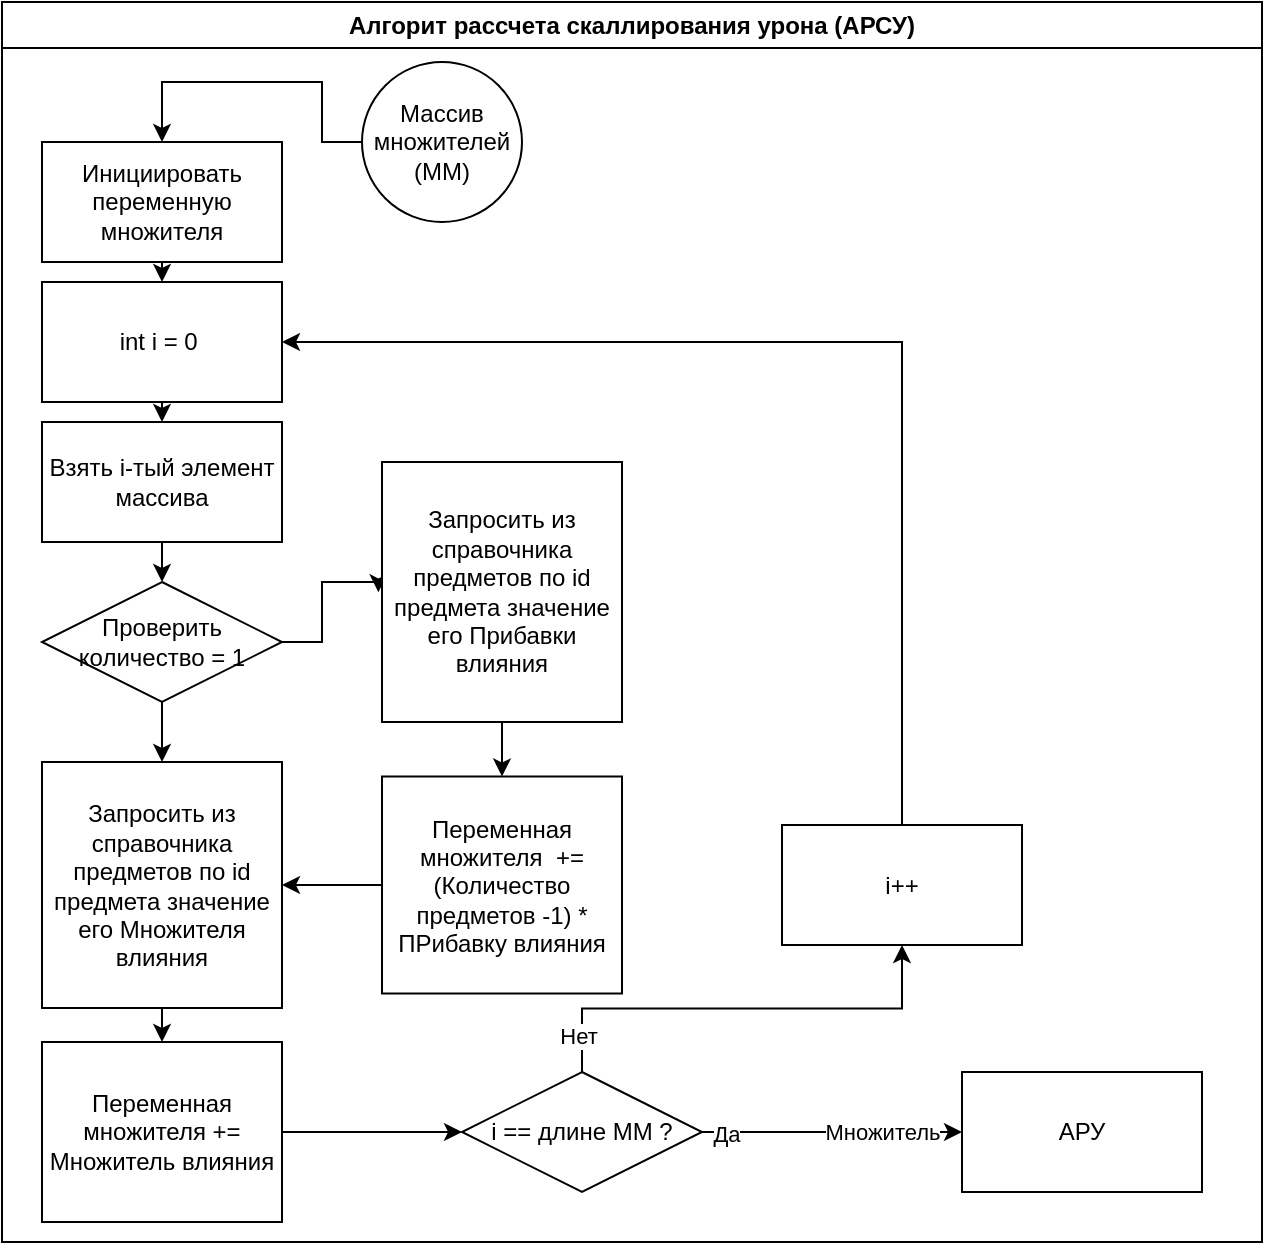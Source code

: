 <mxfile version="22.1.16" type="device">
  <diagram name="Страница — 1" id="R87gwawpsRX5DZW33Yvw">
    <mxGraphModel dx="1727" dy="-1315" grid="1" gridSize="10" guides="1" tooltips="1" connect="1" arrows="1" fold="1" page="1" pageScale="1" pageWidth="827" pageHeight="1169" math="0" shadow="0">
      <root>
        <mxCell id="0" />
        <mxCell id="1" parent="0" />
        <mxCell id="hZTHAR6i0K3fFT6IlkUh-271" value="Алгорит рассчета скаллирования урона (АРСУ)" style="swimlane;whiteSpace=wrap;html=1;" vertex="1" parent="1">
          <mxGeometry x="80" y="2420" width="630" height="620" as="geometry" />
        </mxCell>
        <mxCell id="hZTHAR6i0K3fFT6IlkUh-272" style="edgeStyle=orthogonalEdgeStyle;rounded=0;orthogonalLoop=1;jettySize=auto;html=1;exitX=0;exitY=0.5;exitDx=0;exitDy=0;entryX=0.5;entryY=0;entryDx=0;entryDy=0;" edge="1" parent="hZTHAR6i0K3fFT6IlkUh-271" source="hZTHAR6i0K3fFT6IlkUh-273" target="hZTHAR6i0K3fFT6IlkUh-284">
          <mxGeometry relative="1" as="geometry">
            <Array as="points">
              <mxPoint x="160" y="70" />
              <mxPoint x="160" y="40" />
              <mxPoint x="80" y="40" />
            </Array>
          </mxGeometry>
        </mxCell>
        <mxCell id="hZTHAR6i0K3fFT6IlkUh-273" value="Массив множителей (ММ)" style="ellipse;whiteSpace=wrap;html=1;aspect=fixed;" vertex="1" parent="hZTHAR6i0K3fFT6IlkUh-271">
          <mxGeometry x="180" y="30" width="80" height="80" as="geometry" />
        </mxCell>
        <mxCell id="hZTHAR6i0K3fFT6IlkUh-274" style="edgeStyle=orthogonalEdgeStyle;rounded=0;orthogonalLoop=1;jettySize=auto;html=1;exitX=0.5;exitY=1;exitDx=0;exitDy=0;entryX=0.5;entryY=0;entryDx=0;entryDy=0;" edge="1" parent="hZTHAR6i0K3fFT6IlkUh-271" source="hZTHAR6i0K3fFT6IlkUh-275" target="hZTHAR6i0K3fFT6IlkUh-277">
          <mxGeometry relative="1" as="geometry" />
        </mxCell>
        <mxCell id="hZTHAR6i0K3fFT6IlkUh-275" value="int i = 0&amp;nbsp;" style="rounded=0;whiteSpace=wrap;html=1;" vertex="1" parent="hZTHAR6i0K3fFT6IlkUh-271">
          <mxGeometry x="20" y="140" width="120" height="60" as="geometry" />
        </mxCell>
        <mxCell id="hZTHAR6i0K3fFT6IlkUh-276" style="edgeStyle=orthogonalEdgeStyle;rounded=0;orthogonalLoop=1;jettySize=auto;html=1;exitX=0.5;exitY=1;exitDx=0;exitDy=0;entryX=0.5;entryY=0;entryDx=0;entryDy=0;" edge="1" parent="hZTHAR6i0K3fFT6IlkUh-271" source="hZTHAR6i0K3fFT6IlkUh-277" target="hZTHAR6i0K3fFT6IlkUh-280">
          <mxGeometry relative="1" as="geometry" />
        </mxCell>
        <mxCell id="hZTHAR6i0K3fFT6IlkUh-277" value="Взять i-тый элемент массива" style="rounded=0;whiteSpace=wrap;html=1;" vertex="1" parent="hZTHAR6i0K3fFT6IlkUh-271">
          <mxGeometry x="20" y="210" width="120" height="60" as="geometry" />
        </mxCell>
        <mxCell id="hZTHAR6i0K3fFT6IlkUh-278" style="edgeStyle=orthogonalEdgeStyle;rounded=0;orthogonalLoop=1;jettySize=auto;html=1;exitX=0.5;exitY=1;exitDx=0;exitDy=0;entryX=0.5;entryY=0;entryDx=0;entryDy=0;" edge="1" parent="hZTHAR6i0K3fFT6IlkUh-271" source="hZTHAR6i0K3fFT6IlkUh-280" target="hZTHAR6i0K3fFT6IlkUh-282">
          <mxGeometry relative="1" as="geometry">
            <mxPoint x="79.632" y="370" as="targetPoint" />
          </mxGeometry>
        </mxCell>
        <mxCell id="hZTHAR6i0K3fFT6IlkUh-279" style="edgeStyle=orthogonalEdgeStyle;rounded=0;orthogonalLoop=1;jettySize=auto;html=1;exitX=1;exitY=0.5;exitDx=0;exitDy=0;entryX=-0.015;entryY=0.501;entryDx=0;entryDy=0;entryPerimeter=0;" edge="1" parent="hZTHAR6i0K3fFT6IlkUh-271" source="hZTHAR6i0K3fFT6IlkUh-280" target="hZTHAR6i0K3fFT6IlkUh-287">
          <mxGeometry relative="1" as="geometry">
            <mxPoint x="190" y="320" as="targetPoint" />
            <Array as="points">
              <mxPoint x="160" y="320" />
              <mxPoint x="160" y="290" />
              <mxPoint x="188" y="290" />
            </Array>
          </mxGeometry>
        </mxCell>
        <mxCell id="hZTHAR6i0K3fFT6IlkUh-280" value="Проверить количество = 1" style="shape=rhombus;perimeter=rhombusPerimeter;whiteSpace=wrap;html=1;align=center;" vertex="1" parent="hZTHAR6i0K3fFT6IlkUh-271">
          <mxGeometry x="20" y="290" width="120" height="60" as="geometry" />
        </mxCell>
        <mxCell id="hZTHAR6i0K3fFT6IlkUh-281" style="edgeStyle=orthogonalEdgeStyle;rounded=0;orthogonalLoop=1;jettySize=auto;html=1;exitX=0.5;exitY=1;exitDx=0;exitDy=0;entryX=0.5;entryY=0;entryDx=0;entryDy=0;" edge="1" parent="hZTHAR6i0K3fFT6IlkUh-271" source="hZTHAR6i0K3fFT6IlkUh-282" target="hZTHAR6i0K3fFT6IlkUh-286">
          <mxGeometry relative="1" as="geometry" />
        </mxCell>
        <mxCell id="hZTHAR6i0K3fFT6IlkUh-282" value="Запросить из справочника предметов по id предмета значение его Множителя влияния" style="rounded=0;whiteSpace=wrap;html=1;" vertex="1" parent="hZTHAR6i0K3fFT6IlkUh-271">
          <mxGeometry x="20" y="380" width="120" height="123" as="geometry" />
        </mxCell>
        <mxCell id="hZTHAR6i0K3fFT6IlkUh-283" style="edgeStyle=orthogonalEdgeStyle;rounded=0;orthogonalLoop=1;jettySize=auto;html=1;exitX=0.5;exitY=1;exitDx=0;exitDy=0;entryX=0.5;entryY=0;entryDx=0;entryDy=0;" edge="1" parent="hZTHAR6i0K3fFT6IlkUh-271" source="hZTHAR6i0K3fFT6IlkUh-284" target="hZTHAR6i0K3fFT6IlkUh-275">
          <mxGeometry relative="1" as="geometry" />
        </mxCell>
        <mxCell id="hZTHAR6i0K3fFT6IlkUh-284" value="Инициировать переменную множителя" style="rounded=0;whiteSpace=wrap;html=1;" vertex="1" parent="hZTHAR6i0K3fFT6IlkUh-271">
          <mxGeometry x="20" y="70" width="120" height="60" as="geometry" />
        </mxCell>
        <mxCell id="hZTHAR6i0K3fFT6IlkUh-285" style="edgeStyle=orthogonalEdgeStyle;rounded=0;orthogonalLoop=1;jettySize=auto;html=1;exitX=1;exitY=0.5;exitDx=0;exitDy=0;" edge="1" parent="hZTHAR6i0K3fFT6IlkUh-271" source="hZTHAR6i0K3fFT6IlkUh-286">
          <mxGeometry relative="1" as="geometry">
            <mxPoint x="230" y="565" as="targetPoint" />
          </mxGeometry>
        </mxCell>
        <mxCell id="hZTHAR6i0K3fFT6IlkUh-286" value="Переменная множителя += Множитель влияния" style="rounded=0;whiteSpace=wrap;html=1;" vertex="1" parent="hZTHAR6i0K3fFT6IlkUh-271">
          <mxGeometry x="20" y="520" width="120" height="90" as="geometry" />
        </mxCell>
        <mxCell id="hZTHAR6i0K3fFT6IlkUh-287" value="Запросить из справочника предметов по id предмета значение его Прибавки влияния" style="rounded=0;whiteSpace=wrap;html=1;" vertex="1" parent="hZTHAR6i0K3fFT6IlkUh-271">
          <mxGeometry x="190" y="230" width="120" height="130" as="geometry" />
        </mxCell>
        <mxCell id="hZTHAR6i0K3fFT6IlkUh-288" style="edgeStyle=orthogonalEdgeStyle;rounded=0;orthogonalLoop=1;jettySize=auto;html=1;exitX=0;exitY=0.5;exitDx=0;exitDy=0;entryX=1;entryY=0.5;entryDx=0;entryDy=0;" edge="1" parent="hZTHAR6i0K3fFT6IlkUh-271" source="hZTHAR6i0K3fFT6IlkUh-289" target="hZTHAR6i0K3fFT6IlkUh-282">
          <mxGeometry relative="1" as="geometry" />
        </mxCell>
        <mxCell id="hZTHAR6i0K3fFT6IlkUh-289" value="Переменная множителя&amp;nbsp; += (Количество предметов -1) * ПРибавку влияния" style="rounded=0;whiteSpace=wrap;html=1;" vertex="1" parent="hZTHAR6i0K3fFT6IlkUh-271">
          <mxGeometry x="190" y="387.25" width="120" height="108.5" as="geometry" />
        </mxCell>
        <mxCell id="hZTHAR6i0K3fFT6IlkUh-290" style="edgeStyle=orthogonalEdgeStyle;rounded=0;orthogonalLoop=1;jettySize=auto;html=1;exitX=0.5;exitY=1;exitDx=0;exitDy=0;" edge="1" parent="hZTHAR6i0K3fFT6IlkUh-271" source="hZTHAR6i0K3fFT6IlkUh-287" target="hZTHAR6i0K3fFT6IlkUh-289">
          <mxGeometry relative="1" as="geometry">
            <mxPoint x="260.222" y="430" as="targetPoint" />
          </mxGeometry>
        </mxCell>
        <mxCell id="hZTHAR6i0K3fFT6IlkUh-291" value="АРУ" style="rounded=0;whiteSpace=wrap;html=1;" vertex="1" parent="hZTHAR6i0K3fFT6IlkUh-271">
          <mxGeometry x="480" y="535" width="120" height="60" as="geometry" />
        </mxCell>
        <mxCell id="hZTHAR6i0K3fFT6IlkUh-292" style="edgeStyle=orthogonalEdgeStyle;rounded=0;orthogonalLoop=1;jettySize=auto;html=1;exitX=1;exitY=0.5;exitDx=0;exitDy=0;entryX=0;entryY=0.5;entryDx=0;entryDy=0;" edge="1" parent="hZTHAR6i0K3fFT6IlkUh-271" source="hZTHAR6i0K3fFT6IlkUh-295" target="hZTHAR6i0K3fFT6IlkUh-291">
          <mxGeometry relative="1" as="geometry" />
        </mxCell>
        <mxCell id="hZTHAR6i0K3fFT6IlkUh-293" value="Множитель" style="edgeLabel;html=1;align=center;verticalAlign=middle;resizable=0;points=[];" vertex="1" connectable="0" parent="hZTHAR6i0K3fFT6IlkUh-292">
          <mxGeometry relative="1" as="geometry">
            <mxPoint x="25" as="offset" />
          </mxGeometry>
        </mxCell>
        <mxCell id="hZTHAR6i0K3fFT6IlkUh-294" value="Да" style="edgeLabel;html=1;align=center;verticalAlign=middle;resizable=0;points=[];" vertex="1" connectable="0" parent="hZTHAR6i0K3fFT6IlkUh-292">
          <mxGeometry x="-0.815" y="-1" relative="1" as="geometry">
            <mxPoint as="offset" />
          </mxGeometry>
        </mxCell>
        <mxCell id="hZTHAR6i0K3fFT6IlkUh-295" value="i == длине ММ ?" style="shape=rhombus;perimeter=rhombusPerimeter;whiteSpace=wrap;html=1;align=center;" vertex="1" parent="hZTHAR6i0K3fFT6IlkUh-271">
          <mxGeometry x="230" y="535" width="120" height="60" as="geometry" />
        </mxCell>
        <mxCell id="hZTHAR6i0K3fFT6IlkUh-296" style="edgeStyle=orthogonalEdgeStyle;rounded=0;orthogonalLoop=1;jettySize=auto;html=1;exitX=0.5;exitY=0;exitDx=0;exitDy=0;entryX=1;entryY=0.5;entryDx=0;entryDy=0;" edge="1" parent="hZTHAR6i0K3fFT6IlkUh-271" source="hZTHAR6i0K3fFT6IlkUh-297" target="hZTHAR6i0K3fFT6IlkUh-275">
          <mxGeometry relative="1" as="geometry" />
        </mxCell>
        <mxCell id="hZTHAR6i0K3fFT6IlkUh-297" value="i++" style="rounded=0;whiteSpace=wrap;html=1;" vertex="1" parent="hZTHAR6i0K3fFT6IlkUh-271">
          <mxGeometry x="390" y="411.5" width="120" height="60" as="geometry" />
        </mxCell>
        <mxCell id="hZTHAR6i0K3fFT6IlkUh-298" style="edgeStyle=orthogonalEdgeStyle;rounded=0;orthogonalLoop=1;jettySize=auto;html=1;exitX=0.5;exitY=0;exitDx=0;exitDy=0;" edge="1" parent="hZTHAR6i0K3fFT6IlkUh-271" source="hZTHAR6i0K3fFT6IlkUh-295" target="hZTHAR6i0K3fFT6IlkUh-297">
          <mxGeometry relative="1" as="geometry">
            <mxPoint x="450" y="480" as="targetPoint" />
          </mxGeometry>
        </mxCell>
        <mxCell id="hZTHAR6i0K3fFT6IlkUh-299" value="Нет" style="edgeLabel;html=1;align=center;verticalAlign=middle;resizable=0;points=[];" vertex="1" connectable="0" parent="hZTHAR6i0K3fFT6IlkUh-298">
          <mxGeometry x="-0.834" y="2" relative="1" as="geometry">
            <mxPoint as="offset" />
          </mxGeometry>
        </mxCell>
      </root>
    </mxGraphModel>
  </diagram>
</mxfile>
